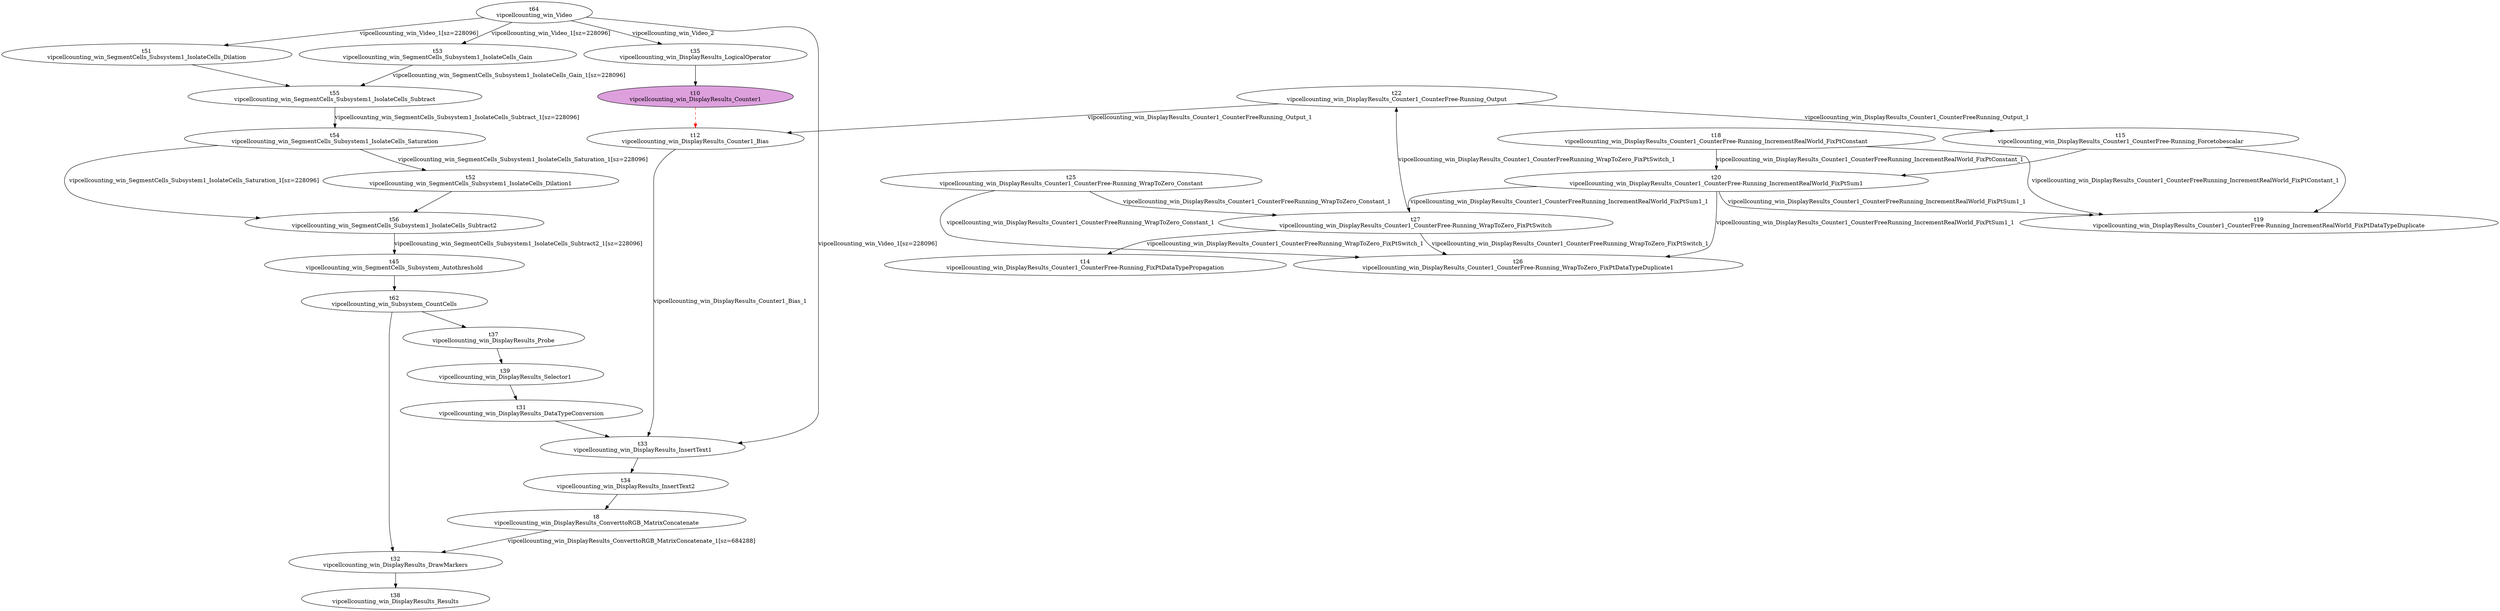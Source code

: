 digraph testout {
	subgraph vipcellcounting_win_Info {
		graph [label=vipcellcounting_win_Info];
	}
	subgraph vipcellcounting_win_Subsystem {
		graph [label=vipcellcounting_win_Subsystem];
		t62		 [label="t62\nvipcellcounting_win_Subsystem_CountCells"];
	}
	subgraph vipcellcounting_win_DisplayResults {
		graph [label=vipcellcounting_win_DisplayResults];
		subgraph vipcellcounting_win_DisplayResults_ConverttoRGB {
			graph [label=vipcellcounting_win_DisplayResults_ConverttoRGB];
			t8			 [label="t8\nvipcellcounting_win_DisplayResults_ConverttoRGB_MatrixConcatenate"];
		}
		subgraph vipcellcounting_win_DisplayResults_Counter1 {
			graph [label=vipcellcounting_win_DisplayResults_Counter1];
			subgraph "vipcellcounting_win_DisplayResults_Counter1_CounterFree-Running" {
				graph [label="vipcellcounting_win_DisplayResults_Counter1_CounterFree-Running"];
				subgraph "vipcellcounting_win_DisplayResults_Counter1_CounterFree-Running_WrapToZero" {
					graph [label="vipcellcounting_win_DisplayResults_Counter1_CounterFree-Running_WrapToZero"];
					t25					 [label="t25\nvipcellcounting_win_DisplayResults_Counter1_CounterFree-Running_WrapToZero_Constant"];
					t26					 [label="t26\nvipcellcounting_win_DisplayResults_Counter1_CounterFree-Running_WrapToZero_FixPtDataTypeDuplicate1"];
					t27					 [label="t27\nvipcellcounting_win_DisplayResults_Counter1_CounterFree-Running_WrapToZero_FixPtSwitch"];
				}
				subgraph "vipcellcounting_win_DisplayResults_Counter1_CounterFree-Running_IncrementRealWorld" {
					graph [label="vipcellcounting_win_DisplayResults_Counter1_CounterFree-Running_IncrementRealWorld"];
					t18					 [label="t18\nvipcellcounting_win_DisplayResults_Counter1_CounterFree-Running_IncrementRealWorld_FixPtConstant"];
					t19					 [label="t19\nvipcellcounting_win_DisplayResults_Counter1_CounterFree-Running_IncrementRealWorld_FixPtDataTypeDuplicate"];
					t20					 [label="t20\nvipcellcounting_win_DisplayResults_Counter1_CounterFree-Running_IncrementRealWorld_FixPtSum1"];
				}
				t14				 [label="t14\nvipcellcounting_win_DisplayResults_Counter1_CounterFree-Running_FixPtDataTypePropagation"];
				t15				 [label="t15\nvipcellcounting_win_DisplayResults_Counter1_CounterFree-Running_Forcetobescalar"];
				t22				 [label="t22\nvipcellcounting_win_DisplayResults_Counter1_CounterFree-Running_Output"];
			}
			t12			 [label="t12\nvipcellcounting_win_DisplayResults_Counter1_Bias"];
			t10			 [fillcolor=plum,
				label="t10\nvipcellcounting_win_DisplayResults_Counter1",
				style=filled];
		}
		t31		 [label="t31\nvipcellcounting_win_DisplayResults_DataTypeConversion"];
		t32		 [label="t32\nvipcellcounting_win_DisplayResults_DrawMarkers"];
		t33		 [label="t33\nvipcellcounting_win_DisplayResults_InsertText1"];
		t34		 [label="t34\nvipcellcounting_win_DisplayResults_InsertText2"];
		t35		 [label="t35\nvipcellcounting_win_DisplayResults_LogicalOperator"];
		t37		 [label="t37\nvipcellcounting_win_DisplayResults_Probe"];
		t38		 [label="t38\nvipcellcounting_win_DisplayResults_Results"];
		t39		 [label="t39\nvipcellcounting_win_DisplayResults_Selector1"];
	}
	subgraph vipcellcounting_win_SegmentCells {
		graph [label=vipcellcounting_win_SegmentCells];
		subgraph vipcellcounting_win_SegmentCells_Subsystem {
			graph [label=vipcellcounting_win_SegmentCells_Subsystem];
			t45			 [label="t45\nvipcellcounting_win_SegmentCells_Subsystem_Autothreshold"];
		}
		subgraph vipcellcounting_win_SegmentCells_Subsystem1 {
			graph [label=vipcellcounting_win_SegmentCells_Subsystem1];
			subgraph vipcellcounting_win_SegmentCells_Subsystem1_IsolateCells {
				graph [label=vipcellcounting_win_SegmentCells_Subsystem1_IsolateCells];
				t51				 [label="t51\nvipcellcounting_win_SegmentCells_Subsystem1_IsolateCells_Dilation"];
				t52				 [label="t52\nvipcellcounting_win_SegmentCells_Subsystem1_IsolateCells_Dilation1"];
				t53				 [label="t53\nvipcellcounting_win_SegmentCells_Subsystem1_IsolateCells_Gain"];
				t54				 [label="t54\nvipcellcounting_win_SegmentCells_Subsystem1_IsolateCells_Saturation"];
				t55				 [label="t55\nvipcellcounting_win_SegmentCells_Subsystem1_IsolateCells_Subtract"];
				t56				 [label="t56\nvipcellcounting_win_SegmentCells_Subsystem1_IsolateCells_Subtract2"];
			}
		}
	}
	t8 -> t32	 [label="vipcellcounting_win_DisplayResults_ConverttoRGB_MatrixConcatenate_1[sz=684288]"];
	t12 -> t33	 [label=vipcellcounting_win_DisplayResults_Counter1_Bias_1];
	t15 -> t20;
	t15 -> t19;
	t18 -> t20	 [label=vipcellcounting_win_DisplayResults_Counter1_CounterFreeRunning_IncrementRealWorld_FixPtConstant_1];
	t18 -> t19	 [label=vipcellcounting_win_DisplayResults_Counter1_CounterFreeRunning_IncrementRealWorld_FixPtConstant_1];
	t20 -> t26	 [label=vipcellcounting_win_DisplayResults_Counter1_CounterFreeRunning_IncrementRealWorld_FixPtSum1_1];
	t20 -> t19	 [label=vipcellcounting_win_DisplayResults_Counter1_CounterFreeRunning_IncrementRealWorld_FixPtSum1_1];
	t20 -> t27	 [label=vipcellcounting_win_DisplayResults_Counter1_CounterFreeRunning_IncrementRealWorld_FixPtSum1_1];
	t22 -> t12	 [label=vipcellcounting_win_DisplayResults_Counter1_CounterFreeRunning_Output_1];
	t22 -> t15	 [label=vipcellcounting_win_DisplayResults_Counter1_CounterFreeRunning_Output_1];
	t25 -> t26	 [label=vipcellcounting_win_DisplayResults_Counter1_CounterFreeRunning_WrapToZero_Constant_1];
	t25 -> t27	 [label=vipcellcounting_win_DisplayResults_Counter1_CounterFreeRunning_WrapToZero_Constant_1];
	t27 -> t26	 [label=vipcellcounting_win_DisplayResults_Counter1_CounterFreeRunning_WrapToZero_FixPtSwitch_1];
	t27 -> t22	 [label=vipcellcounting_win_DisplayResults_Counter1_CounterFreeRunning_WrapToZero_FixPtSwitch_1];
	t27 -> t14	 [label=vipcellcounting_win_DisplayResults_Counter1_CounterFreeRunning_WrapToZero_FixPtSwitch_1];
	t10 -> t12	 [color=red,
		style=dashed];
	t31 -> t33;
	t32 -> t38;
	t33 -> t34;
	t34 -> t8;
	t35 -> t10;
	t37 -> t39;
	t39 -> t31;
	t45 -> t62;
	t51 -> t55;
	t52 -> t56;
	t53 -> t55	 [label="vipcellcounting_win_SegmentCells_Subsystem1_IsolateCells_Gain_1[sz=228096]"];
	t54 -> t56	 [label="vipcellcounting_win_SegmentCells_Subsystem1_IsolateCells_Saturation_1[sz=228096]"];
	t54 -> t52	 [label="vipcellcounting_win_SegmentCells_Subsystem1_IsolateCells_Saturation_1[sz=228096]"];
	t55 -> t54	 [label="vipcellcounting_win_SegmentCells_Subsystem1_IsolateCells_Subtract_1[sz=228096]"];
	t56 -> t45	 [label="vipcellcounting_win_SegmentCells_Subsystem1_IsolateCells_Subtract2_1[sz=228096]"];
	t62 -> t37;
	t62 -> t32;
	t64	 [label="t64\nvipcellcounting_win_Video"];
	t64 -> t51	 [label="vipcellcounting_win_Video_1[sz=228096]"];
	t64 -> t33	 [label="vipcellcounting_win_Video_1[sz=228096]"];
	t64 -> t53	 [label="vipcellcounting_win_Video_1[sz=228096]"];
	t64 -> t35	 [label=vipcellcounting_win_Video_2];
}
